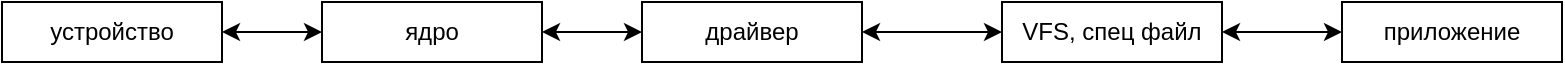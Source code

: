 <mxfile version="17.4.2" type="device"><diagram id="KBZ4U-f2nV4UZYb2X22Q" name="Page-1"><mxGraphModel dx="1422" dy="880" grid="1" gridSize="10" guides="1" tooltips="1" connect="1" arrows="1" fold="1" page="1" pageScale="1" pageWidth="850" pageHeight="1100" math="0" shadow="0"><root><mxCell id="0"/><mxCell id="1" parent="0"/><mxCell id="KDSIjTEaqfVnqlCikj_w-6" style="edgeStyle=orthogonalEdgeStyle;rounded=0;orthogonalLoop=1;jettySize=auto;html=1;startArrow=classic;startFill=1;" edge="1" parent="1" source="KDSIjTEaqfVnqlCikj_w-1" target="KDSIjTEaqfVnqlCikj_w-2"><mxGeometry relative="1" as="geometry"/></mxCell><mxCell id="KDSIjTEaqfVnqlCikj_w-1" value="устройство" style="rounded=0;whiteSpace=wrap;html=1;" vertex="1" parent="1"><mxGeometry x="140" y="210" width="110" height="30" as="geometry"/></mxCell><mxCell id="KDSIjTEaqfVnqlCikj_w-7" style="edgeStyle=orthogonalEdgeStyle;rounded=0;orthogonalLoop=1;jettySize=auto;html=1;startArrow=classic;startFill=1;" edge="1" parent="1" source="KDSIjTEaqfVnqlCikj_w-2" target="KDSIjTEaqfVnqlCikj_w-3"><mxGeometry relative="1" as="geometry"/></mxCell><mxCell id="KDSIjTEaqfVnqlCikj_w-2" value="ядро" style="rounded=0;whiteSpace=wrap;html=1;" vertex="1" parent="1"><mxGeometry x="300" y="210" width="110" height="30" as="geometry"/></mxCell><mxCell id="KDSIjTEaqfVnqlCikj_w-8" style="edgeStyle=orthogonalEdgeStyle;rounded=0;orthogonalLoop=1;jettySize=auto;html=1;startArrow=classic;startFill=1;" edge="1" parent="1" source="KDSIjTEaqfVnqlCikj_w-3" target="KDSIjTEaqfVnqlCikj_w-4"><mxGeometry relative="1" as="geometry"/></mxCell><mxCell id="KDSIjTEaqfVnqlCikj_w-3" value="драйвер" style="rounded=0;whiteSpace=wrap;html=1;" vertex="1" parent="1"><mxGeometry x="460" y="210" width="110" height="30" as="geometry"/></mxCell><mxCell id="KDSIjTEaqfVnqlCikj_w-9" style="edgeStyle=orthogonalEdgeStyle;rounded=0;orthogonalLoop=1;jettySize=auto;html=1;startArrow=classic;startFill=1;" edge="1" parent="1" source="KDSIjTEaqfVnqlCikj_w-4" target="KDSIjTEaqfVnqlCikj_w-5"><mxGeometry relative="1" as="geometry"/></mxCell><mxCell id="KDSIjTEaqfVnqlCikj_w-4" value="VFS, спец файл" style="rounded=0;whiteSpace=wrap;html=1;" vertex="1" parent="1"><mxGeometry x="640" y="210" width="110" height="30" as="geometry"/></mxCell><mxCell id="KDSIjTEaqfVnqlCikj_w-5" value="приложение" style="rounded=0;whiteSpace=wrap;html=1;" vertex="1" parent="1"><mxGeometry x="810" y="210" width="110" height="30" as="geometry"/></mxCell></root></mxGraphModel></diagram></mxfile>